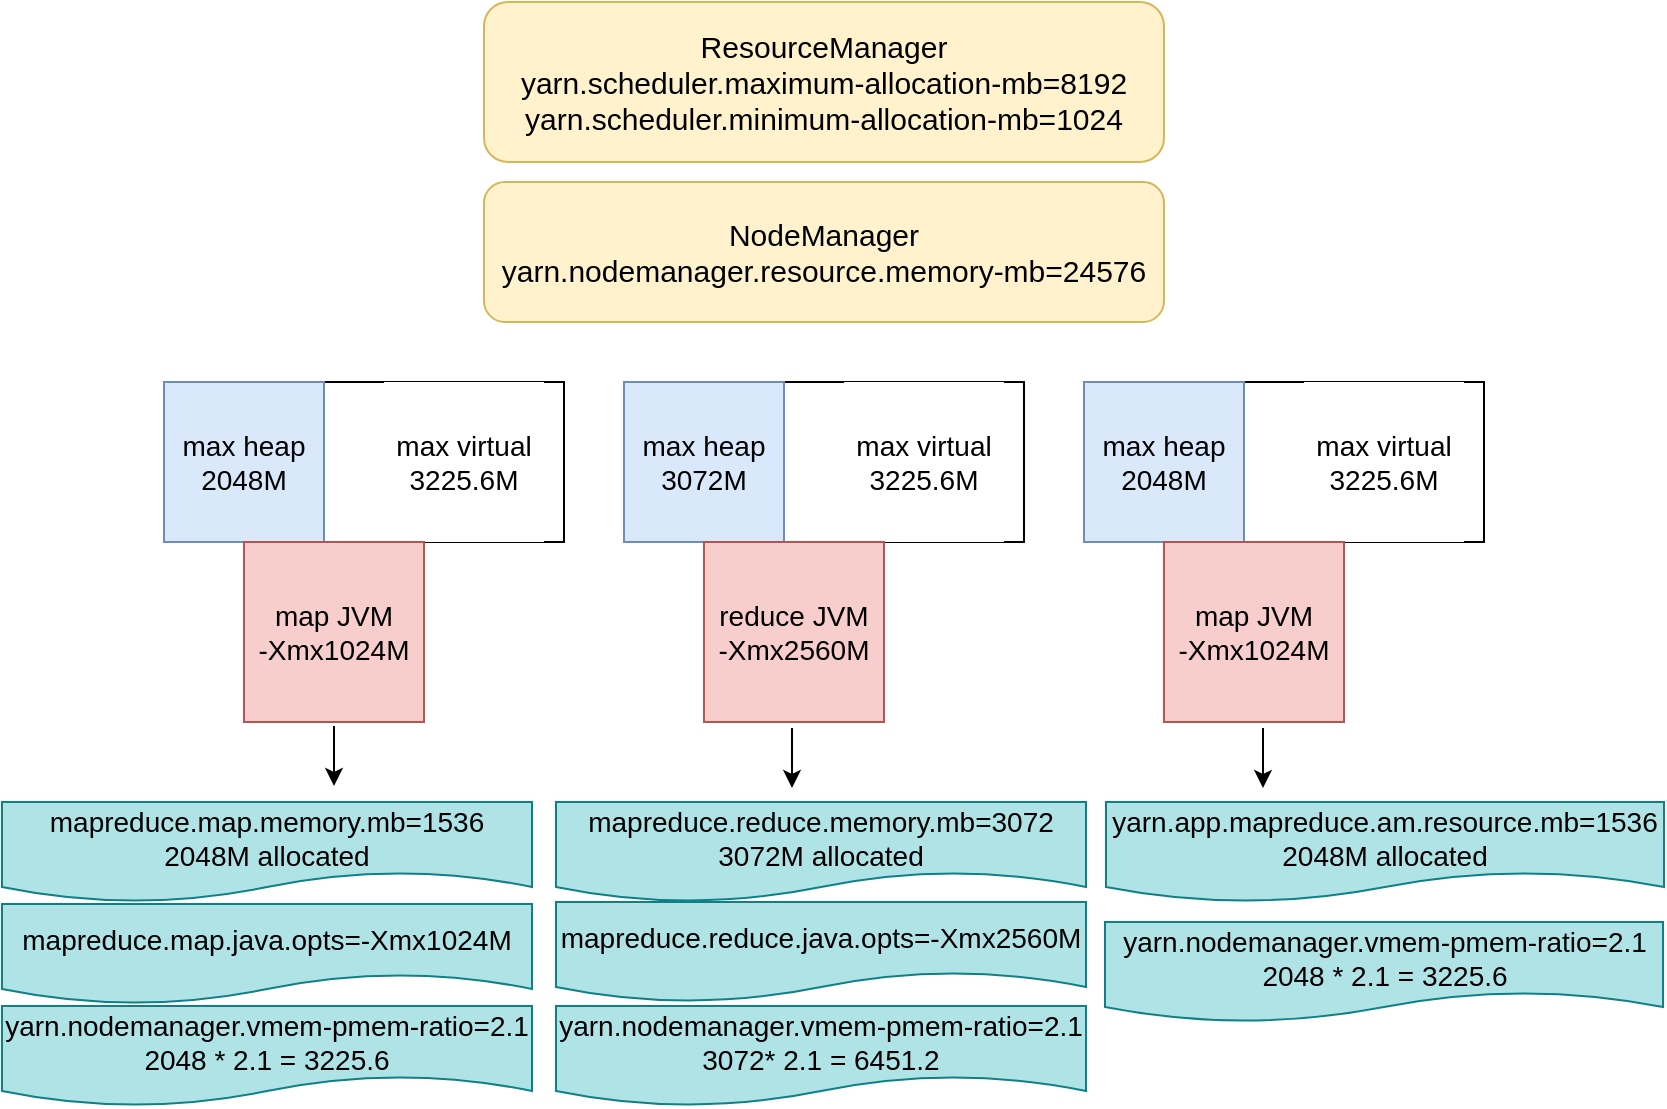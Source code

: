 <mxfile version="14.7.8" type="github">
  <diagram id="_XJO0J99vWzrOxl8445-" name="第 1 页">
    <mxGraphModel dx="1022" dy="475" grid="0" gridSize="10" guides="1" tooltips="1" connect="1" arrows="1" fold="1" page="0" pageScale="1" pageWidth="850" pageHeight="1100" background="none" math="0" shadow="0">
      <root>
        <mxCell id="0" />
        <mxCell id="1" parent="0" />
        <mxCell id="DkgCfpx4we4KzXeQwORl-1" value="&lt;div style=&quot;font-size: 15px&quot;&gt;ResourceManager&lt;br style=&quot;font-size: 15px&quot;&gt;&lt;/div&gt;&lt;div style=&quot;font-size: 15px&quot;&gt;yarn.scheduler.maximum-allocation-mb=8192&lt;/div&gt;&lt;div style=&quot;font-size: 15px&quot;&gt;yarn.scheduler.minimum-allocation-mb=1024&lt;/div&gt;" style="rounded=1;whiteSpace=wrap;html=1;fontSize=15;fillColor=#fff2cc;strokeColor=#d6b656;" parent="1" vertex="1">
          <mxGeometry x="250" y="100" width="340" height="80" as="geometry" />
        </mxCell>
        <mxCell id="DkgCfpx4we4KzXeQwORl-2" value="&lt;div style=&quot;font-size: 15px&quot;&gt;NodeManager&lt;br style=&quot;font-size: 15px&quot;&gt;&lt;/div&gt;&lt;div&gt;yarn.nodemanager.resource.memory-mb=24576&lt;br&gt;&lt;/div&gt;" style="rounded=1;whiteSpace=wrap;html=1;fontSize=15;shadow=0;sketch=0;glass=0;fillColor=#fff2cc;strokeColor=#d6b656;" parent="1" vertex="1">
          <mxGeometry x="250" y="190" width="340" height="70" as="geometry" />
        </mxCell>
        <mxCell id="DkgCfpx4we4KzXeQwORl-3" value="" style="rounded=0;whiteSpace=wrap;html=1;fontSize=14;" parent="1" vertex="1">
          <mxGeometry x="90" y="290" width="200" height="80" as="geometry" />
        </mxCell>
        <mxCell id="DkgCfpx4we4KzXeQwORl-4" value="max heap&lt;br&gt;2048M" style="whiteSpace=wrap;html=1;aspect=fixed;fontSize=14;fillColor=#dae8fc;strokeColor=#6c8ebf;" parent="1" vertex="1">
          <mxGeometry x="90" y="290" width="80" height="80" as="geometry" />
        </mxCell>
        <mxCell id="DkgCfpx4we4KzXeQwORl-5" value="max virtual&lt;br&gt;3225.6M" style="whiteSpace=wrap;html=1;aspect=fixed;fontSize=14;strokeColor=none;" parent="1" vertex="1">
          <mxGeometry x="200" y="290" width="80" height="80" as="geometry" />
        </mxCell>
        <mxCell id="DkgCfpx4we4KzXeQwORl-12" style="edgeStyle=orthogonalEdgeStyle;rounded=0;orthogonalLoop=1;jettySize=auto;html=1;fontSize=14;" parent="1" edge="1">
          <mxGeometry relative="1" as="geometry">
            <mxPoint x="175" y="492" as="targetPoint" />
            <mxPoint x="175" y="462" as="sourcePoint" />
          </mxGeometry>
        </mxCell>
        <mxCell id="DkgCfpx4we4KzXeQwORl-6" value="map JVM&lt;br&gt;-Xmx1024M" style="whiteSpace=wrap;html=1;aspect=fixed;fontSize=14;fillColor=#f8cecc;strokeColor=#b85450;" parent="1" vertex="1">
          <mxGeometry x="130" y="370" width="90" height="90" as="geometry" />
        </mxCell>
        <mxCell id="DkgCfpx4we4KzXeQwORl-7" value="" style="rounded=0;whiteSpace=wrap;html=1;fontSize=14;" parent="1" vertex="1">
          <mxGeometry x="320" y="290" width="200" height="80" as="geometry" />
        </mxCell>
        <mxCell id="DkgCfpx4we4KzXeQwORl-8" value="max heap&lt;br&gt;3072M" style="whiteSpace=wrap;html=1;aspect=fixed;fontSize=14;fillColor=#dae8fc;strokeColor=#6c8ebf;" parent="1" vertex="1">
          <mxGeometry x="320" y="290" width="80" height="80" as="geometry" />
        </mxCell>
        <mxCell id="DkgCfpx4we4KzXeQwORl-9" value="max virtual&lt;br&gt;3225.6M" style="whiteSpace=wrap;html=1;aspect=fixed;fontSize=14;strokeColor=none;" parent="1" vertex="1">
          <mxGeometry x="430" y="290" width="80" height="80" as="geometry" />
        </mxCell>
        <mxCell id="DkgCfpx4we4KzXeQwORl-10" value="reduce JVM&lt;br&gt;-Xmx2560M" style="whiteSpace=wrap;html=1;aspect=fixed;fontSize=14;fillColor=#f8cecc;strokeColor=#b85450;" parent="1" vertex="1">
          <mxGeometry x="360" y="370" width="90" height="90" as="geometry" />
        </mxCell>
        <mxCell id="DkgCfpx4we4KzXeQwORl-13" value="mapreduce.map.memory.mb=1536&lt;br&gt;2048M allocated" style="shape=document;whiteSpace=wrap;html=1;boundedLbl=1;rounded=0;fontSize=14;fillColor=#b0e3e6;strokeColor=#0e8088;" parent="1" vertex="1">
          <mxGeometry x="9" y="500" width="265" height="50" as="geometry" />
        </mxCell>
        <mxCell id="DkgCfpx4we4KzXeQwORl-18" value="mapreduce.map.java.opts=-Xmx1024M" style="shape=document;whiteSpace=wrap;html=1;boundedLbl=1;rounded=0;fontSize=14;fillColor=#b0e3e6;strokeColor=#0e8088;" parent="1" vertex="1">
          <mxGeometry x="9" y="551" width="265" height="50" as="geometry" />
        </mxCell>
        <mxCell id="DkgCfpx4we4KzXeQwORl-19" value="yarn.nodemanager.vmem-pmem-ratio=2.1&lt;br&gt;2048 * 2.1 = 3225.6" style="shape=document;whiteSpace=wrap;html=1;boundedLbl=1;rounded=0;fontSize=14;fillColor=#b0e3e6;strokeColor=#0e8088;" parent="1" vertex="1">
          <mxGeometry x="9" y="602" width="265" height="50" as="geometry" />
        </mxCell>
        <mxCell id="DkgCfpx4we4KzXeQwORl-20" value="" style="rounded=0;whiteSpace=wrap;html=1;fontSize=14;" parent="1" vertex="1">
          <mxGeometry x="550" y="290" width="200" height="80" as="geometry" />
        </mxCell>
        <mxCell id="DkgCfpx4we4KzXeQwORl-21" value="max heap&lt;br&gt;2048M" style="whiteSpace=wrap;html=1;aspect=fixed;fontSize=14;fillColor=#dae8fc;strokeColor=#6c8ebf;" parent="1" vertex="1">
          <mxGeometry x="550" y="290" width="80" height="80" as="geometry" />
        </mxCell>
        <mxCell id="DkgCfpx4we4KzXeQwORl-22" value="max virtual&lt;br&gt;3225.6M" style="whiteSpace=wrap;html=1;aspect=fixed;fontSize=14;strokeColor=none;" parent="1" vertex="1">
          <mxGeometry x="660" y="290" width="80" height="80" as="geometry" />
        </mxCell>
        <mxCell id="DkgCfpx4we4KzXeQwORl-23" value="map JVM&lt;br&gt;-Xmx1024M" style="whiteSpace=wrap;html=1;aspect=fixed;fontSize=14;fillColor=#f8cecc;strokeColor=#b85450;" parent="1" vertex="1">
          <mxGeometry x="590" y="370" width="90" height="90" as="geometry" />
        </mxCell>
        <mxCell id="DkgCfpx4we4KzXeQwORl-24" value="mapreduce.reduce.memory.mb=3072&lt;br&gt;3072M allocated" style="shape=document;whiteSpace=wrap;html=1;boundedLbl=1;rounded=0;fontSize=14;fillColor=#b0e3e6;strokeColor=#0e8088;" parent="1" vertex="1">
          <mxGeometry x="286" y="500" width="265" height="50" as="geometry" />
        </mxCell>
        <mxCell id="DkgCfpx4we4KzXeQwORl-25" value="mapreduce.reduce.java.opts=-Xmx2560M" style="shape=document;whiteSpace=wrap;html=1;boundedLbl=1;rounded=0;fontSize=14;fillColor=#b0e3e6;strokeColor=#0e8088;" parent="1" vertex="1">
          <mxGeometry x="286" y="550" width="265" height="50" as="geometry" />
        </mxCell>
        <mxCell id="DkgCfpx4we4KzXeQwORl-26" value="yarn.nodemanager.vmem-pmem-ratio=2.1&lt;br&gt;3072* 2.1 = 6451.2" style="shape=document;whiteSpace=wrap;html=1;boundedLbl=1;rounded=0;fontSize=14;fillColor=#b0e3e6;strokeColor=#0e8088;" parent="1" vertex="1">
          <mxGeometry x="286" y="602" width="265" height="50" as="geometry" />
        </mxCell>
        <mxCell id="DkgCfpx4we4KzXeQwORl-27" value="&lt;div&gt;yarn.app.mapreduce.am.resource.mb=1536&lt;/div&gt;&lt;div&gt;2048M allocated&lt;/div&gt;" style="shape=document;whiteSpace=wrap;html=1;boundedLbl=1;rounded=0;fontSize=14;fillColor=#b0e3e6;strokeColor=#0e8088;" parent="1" vertex="1">
          <mxGeometry x="561" y="500" width="279" height="50" as="geometry" />
        </mxCell>
        <mxCell id="DkgCfpx4we4KzXeQwORl-29" value="yarn.nodemanager.vmem-pmem-ratio=2.1&lt;br&gt;2048 * 2.1 = 3225.6" style="shape=document;whiteSpace=wrap;html=1;boundedLbl=1;rounded=0;fontSize=14;fillColor=#b0e3e6;strokeColor=#0e8088;" parent="1" vertex="1">
          <mxGeometry x="560.5" y="560" width="279" height="50" as="geometry" />
        </mxCell>
        <mxCell id="DkgCfpx4we4KzXeQwORl-31" style="edgeStyle=orthogonalEdgeStyle;rounded=0;orthogonalLoop=1;jettySize=auto;html=1;fontSize=14;" parent="1" edge="1">
          <mxGeometry relative="1" as="geometry">
            <mxPoint x="404" y="493" as="targetPoint" />
            <mxPoint x="404" y="463" as="sourcePoint" />
          </mxGeometry>
        </mxCell>
        <mxCell id="DkgCfpx4we4KzXeQwORl-32" style="edgeStyle=orthogonalEdgeStyle;rounded=0;orthogonalLoop=1;jettySize=auto;html=1;fontSize=14;" parent="1" edge="1">
          <mxGeometry relative="1" as="geometry">
            <mxPoint x="639.5" y="493" as="targetPoint" />
            <mxPoint x="639.5" y="463" as="sourcePoint" />
          </mxGeometry>
        </mxCell>
      </root>
    </mxGraphModel>
  </diagram>
</mxfile>

